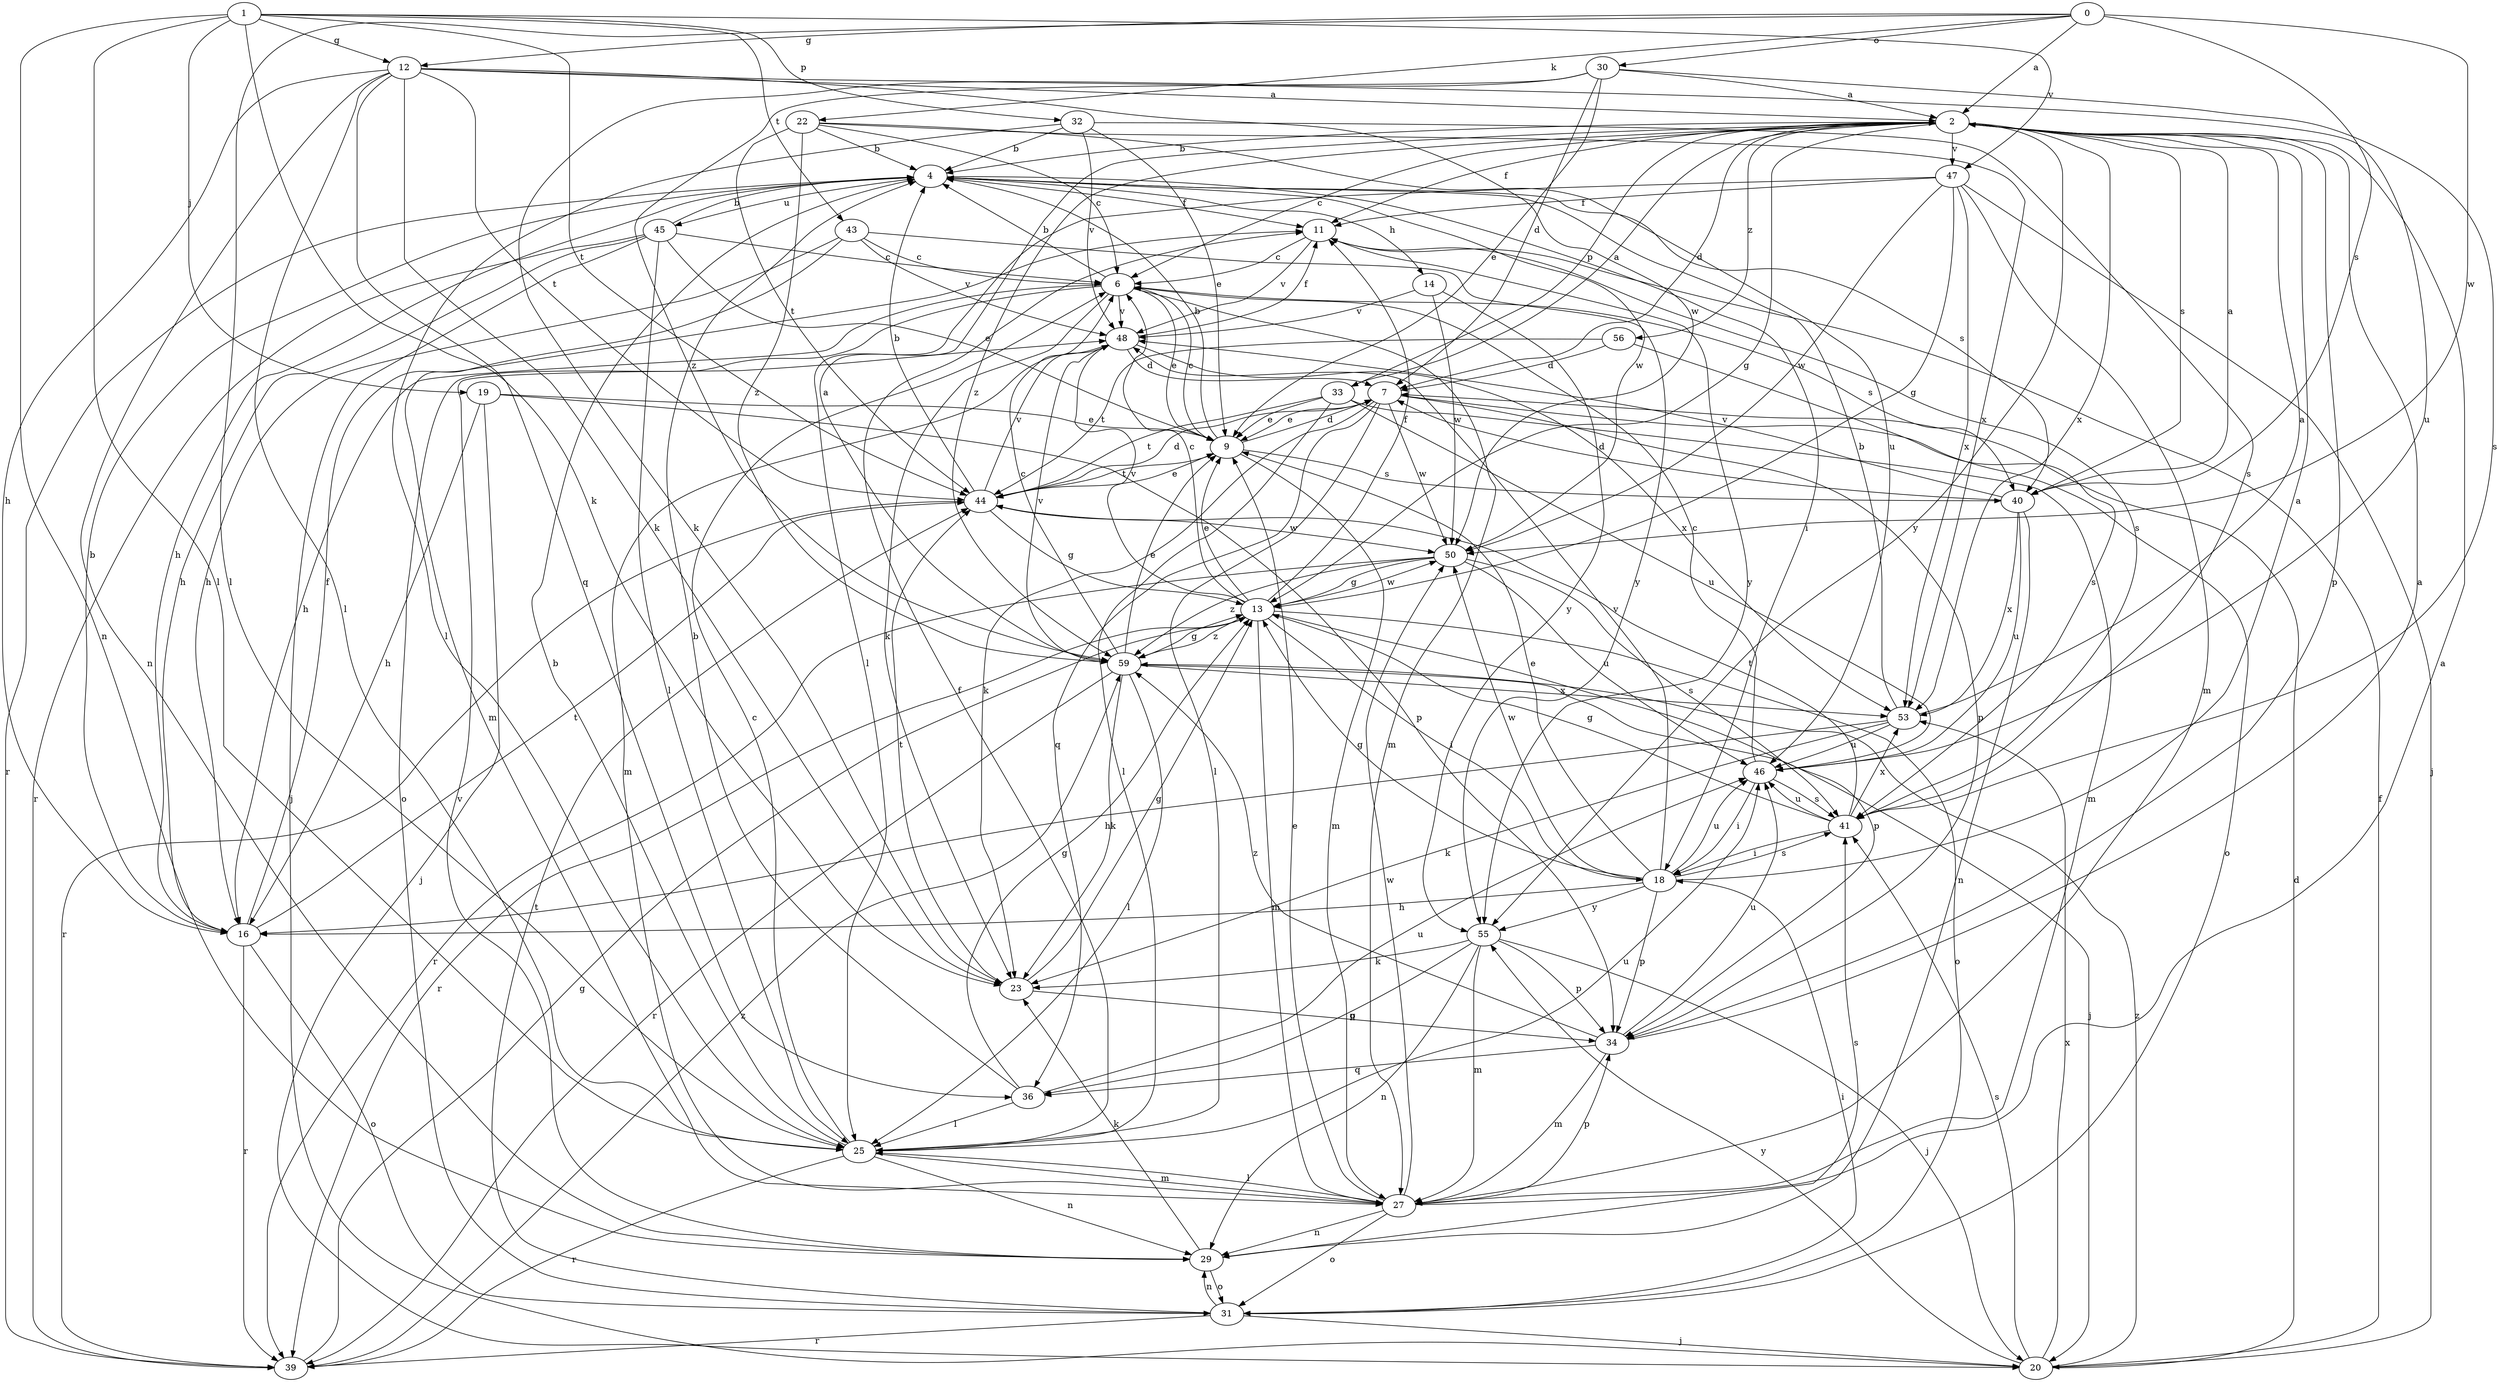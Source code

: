 strict digraph  {
0;
1;
2;
4;
6;
7;
9;
11;
12;
13;
14;
16;
18;
19;
20;
22;
23;
25;
27;
29;
30;
31;
32;
33;
34;
36;
39;
40;
41;
43;
44;
45;
46;
47;
48;
50;
53;
55;
56;
59;
0 -> 2  [label=a];
0 -> 12  [label=g];
0 -> 22  [label=k];
0 -> 25  [label=l];
0 -> 30  [label=o];
0 -> 40  [label=s];
0 -> 50  [label=w];
1 -> 12  [label=g];
1 -> 19  [label=j];
1 -> 23  [label=k];
1 -> 25  [label=l];
1 -> 29  [label=n];
1 -> 32  [label=p];
1 -> 43  [label=t];
1 -> 44  [label=t];
1 -> 47  [label=v];
2 -> 4  [label=b];
2 -> 6  [label=c];
2 -> 7  [label=d];
2 -> 11  [label=f];
2 -> 13  [label=g];
2 -> 33  [label=p];
2 -> 34  [label=p];
2 -> 40  [label=s];
2 -> 47  [label=v];
2 -> 53  [label=x];
2 -> 55  [label=y];
2 -> 56  [label=z];
2 -> 59  [label=z];
4 -> 11  [label=f];
4 -> 14  [label=h];
4 -> 16  [label=h];
4 -> 18  [label=i];
4 -> 39  [label=r];
4 -> 40  [label=s];
4 -> 45  [label=u];
4 -> 50  [label=w];
6 -> 4  [label=b];
6 -> 9  [label=e];
6 -> 16  [label=h];
6 -> 23  [label=k];
6 -> 27  [label=m];
6 -> 31  [label=o];
6 -> 40  [label=s];
6 -> 48  [label=v];
7 -> 9  [label=e];
7 -> 23  [label=k];
7 -> 25  [label=l];
7 -> 31  [label=o];
7 -> 34  [label=p];
7 -> 36  [label=q];
7 -> 50  [label=w];
9 -> 4  [label=b];
9 -> 6  [label=c];
9 -> 7  [label=d];
9 -> 27  [label=m];
9 -> 40  [label=s];
9 -> 44  [label=t];
11 -> 6  [label=c];
11 -> 41  [label=s];
11 -> 48  [label=v];
11 -> 55  [label=y];
12 -> 2  [label=a];
12 -> 16  [label=h];
12 -> 23  [label=k];
12 -> 25  [label=l];
12 -> 29  [label=n];
12 -> 36  [label=q];
12 -> 44  [label=t];
12 -> 46  [label=u];
12 -> 50  [label=w];
13 -> 6  [label=c];
13 -> 9  [label=e];
13 -> 11  [label=f];
13 -> 18  [label=i];
13 -> 27  [label=m];
13 -> 31  [label=o];
13 -> 34  [label=p];
13 -> 39  [label=r];
13 -> 48  [label=v];
13 -> 50  [label=w];
13 -> 59  [label=z];
14 -> 48  [label=v];
14 -> 50  [label=w];
14 -> 55  [label=y];
16 -> 4  [label=b];
16 -> 11  [label=f];
16 -> 31  [label=o];
16 -> 39  [label=r];
16 -> 44  [label=t];
18 -> 2  [label=a];
18 -> 9  [label=e];
18 -> 13  [label=g];
18 -> 16  [label=h];
18 -> 34  [label=p];
18 -> 41  [label=s];
18 -> 46  [label=u];
18 -> 48  [label=v];
18 -> 50  [label=w];
18 -> 55  [label=y];
19 -> 9  [label=e];
19 -> 16  [label=h];
19 -> 20  [label=j];
19 -> 34  [label=p];
20 -> 7  [label=d];
20 -> 11  [label=f];
20 -> 41  [label=s];
20 -> 53  [label=x];
20 -> 55  [label=y];
20 -> 59  [label=z];
22 -> 4  [label=b];
22 -> 6  [label=c];
22 -> 44  [label=t];
22 -> 46  [label=u];
22 -> 53  [label=x];
22 -> 59  [label=z];
23 -> 13  [label=g];
23 -> 34  [label=p];
23 -> 44  [label=t];
25 -> 4  [label=b];
25 -> 6  [label=c];
25 -> 11  [label=f];
25 -> 27  [label=m];
25 -> 29  [label=n];
25 -> 39  [label=r];
25 -> 46  [label=u];
27 -> 2  [label=a];
27 -> 9  [label=e];
27 -> 25  [label=l];
27 -> 29  [label=n];
27 -> 31  [label=o];
27 -> 34  [label=p];
27 -> 50  [label=w];
29 -> 23  [label=k];
29 -> 31  [label=o];
29 -> 41  [label=s];
29 -> 48  [label=v];
30 -> 2  [label=a];
30 -> 7  [label=d];
30 -> 9  [label=e];
30 -> 23  [label=k];
30 -> 41  [label=s];
30 -> 59  [label=z];
31 -> 18  [label=i];
31 -> 20  [label=j];
31 -> 29  [label=n];
31 -> 39  [label=r];
31 -> 44  [label=t];
32 -> 4  [label=b];
32 -> 9  [label=e];
32 -> 25  [label=l];
32 -> 41  [label=s];
32 -> 48  [label=v];
33 -> 2  [label=a];
33 -> 9  [label=e];
33 -> 25  [label=l];
33 -> 27  [label=m];
33 -> 44  [label=t];
33 -> 46  [label=u];
34 -> 2  [label=a];
34 -> 27  [label=m];
34 -> 36  [label=q];
34 -> 46  [label=u];
34 -> 59  [label=z];
36 -> 4  [label=b];
36 -> 13  [label=g];
36 -> 25  [label=l];
36 -> 46  [label=u];
39 -> 13  [label=g];
39 -> 59  [label=z];
40 -> 2  [label=a];
40 -> 7  [label=d];
40 -> 29  [label=n];
40 -> 46  [label=u];
40 -> 48  [label=v];
40 -> 53  [label=x];
41 -> 13  [label=g];
41 -> 18  [label=i];
41 -> 44  [label=t];
41 -> 46  [label=u];
41 -> 53  [label=x];
43 -> 6  [label=c];
43 -> 16  [label=h];
43 -> 27  [label=m];
43 -> 48  [label=v];
43 -> 55  [label=y];
44 -> 4  [label=b];
44 -> 7  [label=d];
44 -> 9  [label=e];
44 -> 13  [label=g];
44 -> 39  [label=r];
44 -> 48  [label=v];
44 -> 50  [label=w];
45 -> 4  [label=b];
45 -> 6  [label=c];
45 -> 9  [label=e];
45 -> 16  [label=h];
45 -> 20  [label=j];
45 -> 25  [label=l];
45 -> 39  [label=r];
46 -> 6  [label=c];
46 -> 18  [label=i];
46 -> 41  [label=s];
47 -> 11  [label=f];
47 -> 13  [label=g];
47 -> 20  [label=j];
47 -> 25  [label=l];
47 -> 27  [label=m];
47 -> 50  [label=w];
47 -> 53  [label=x];
48 -> 7  [label=d];
48 -> 11  [label=f];
48 -> 27  [label=m];
48 -> 53  [label=x];
50 -> 13  [label=g];
50 -> 39  [label=r];
50 -> 41  [label=s];
50 -> 46  [label=u];
50 -> 59  [label=z];
53 -> 2  [label=a];
53 -> 4  [label=b];
53 -> 16  [label=h];
53 -> 23  [label=k];
53 -> 46  [label=u];
55 -> 20  [label=j];
55 -> 23  [label=k];
55 -> 27  [label=m];
55 -> 29  [label=n];
55 -> 34  [label=p];
55 -> 36  [label=q];
56 -> 7  [label=d];
56 -> 41  [label=s];
56 -> 44  [label=t];
59 -> 2  [label=a];
59 -> 6  [label=c];
59 -> 9  [label=e];
59 -> 13  [label=g];
59 -> 20  [label=j];
59 -> 23  [label=k];
59 -> 25  [label=l];
59 -> 39  [label=r];
59 -> 48  [label=v];
59 -> 53  [label=x];
}
